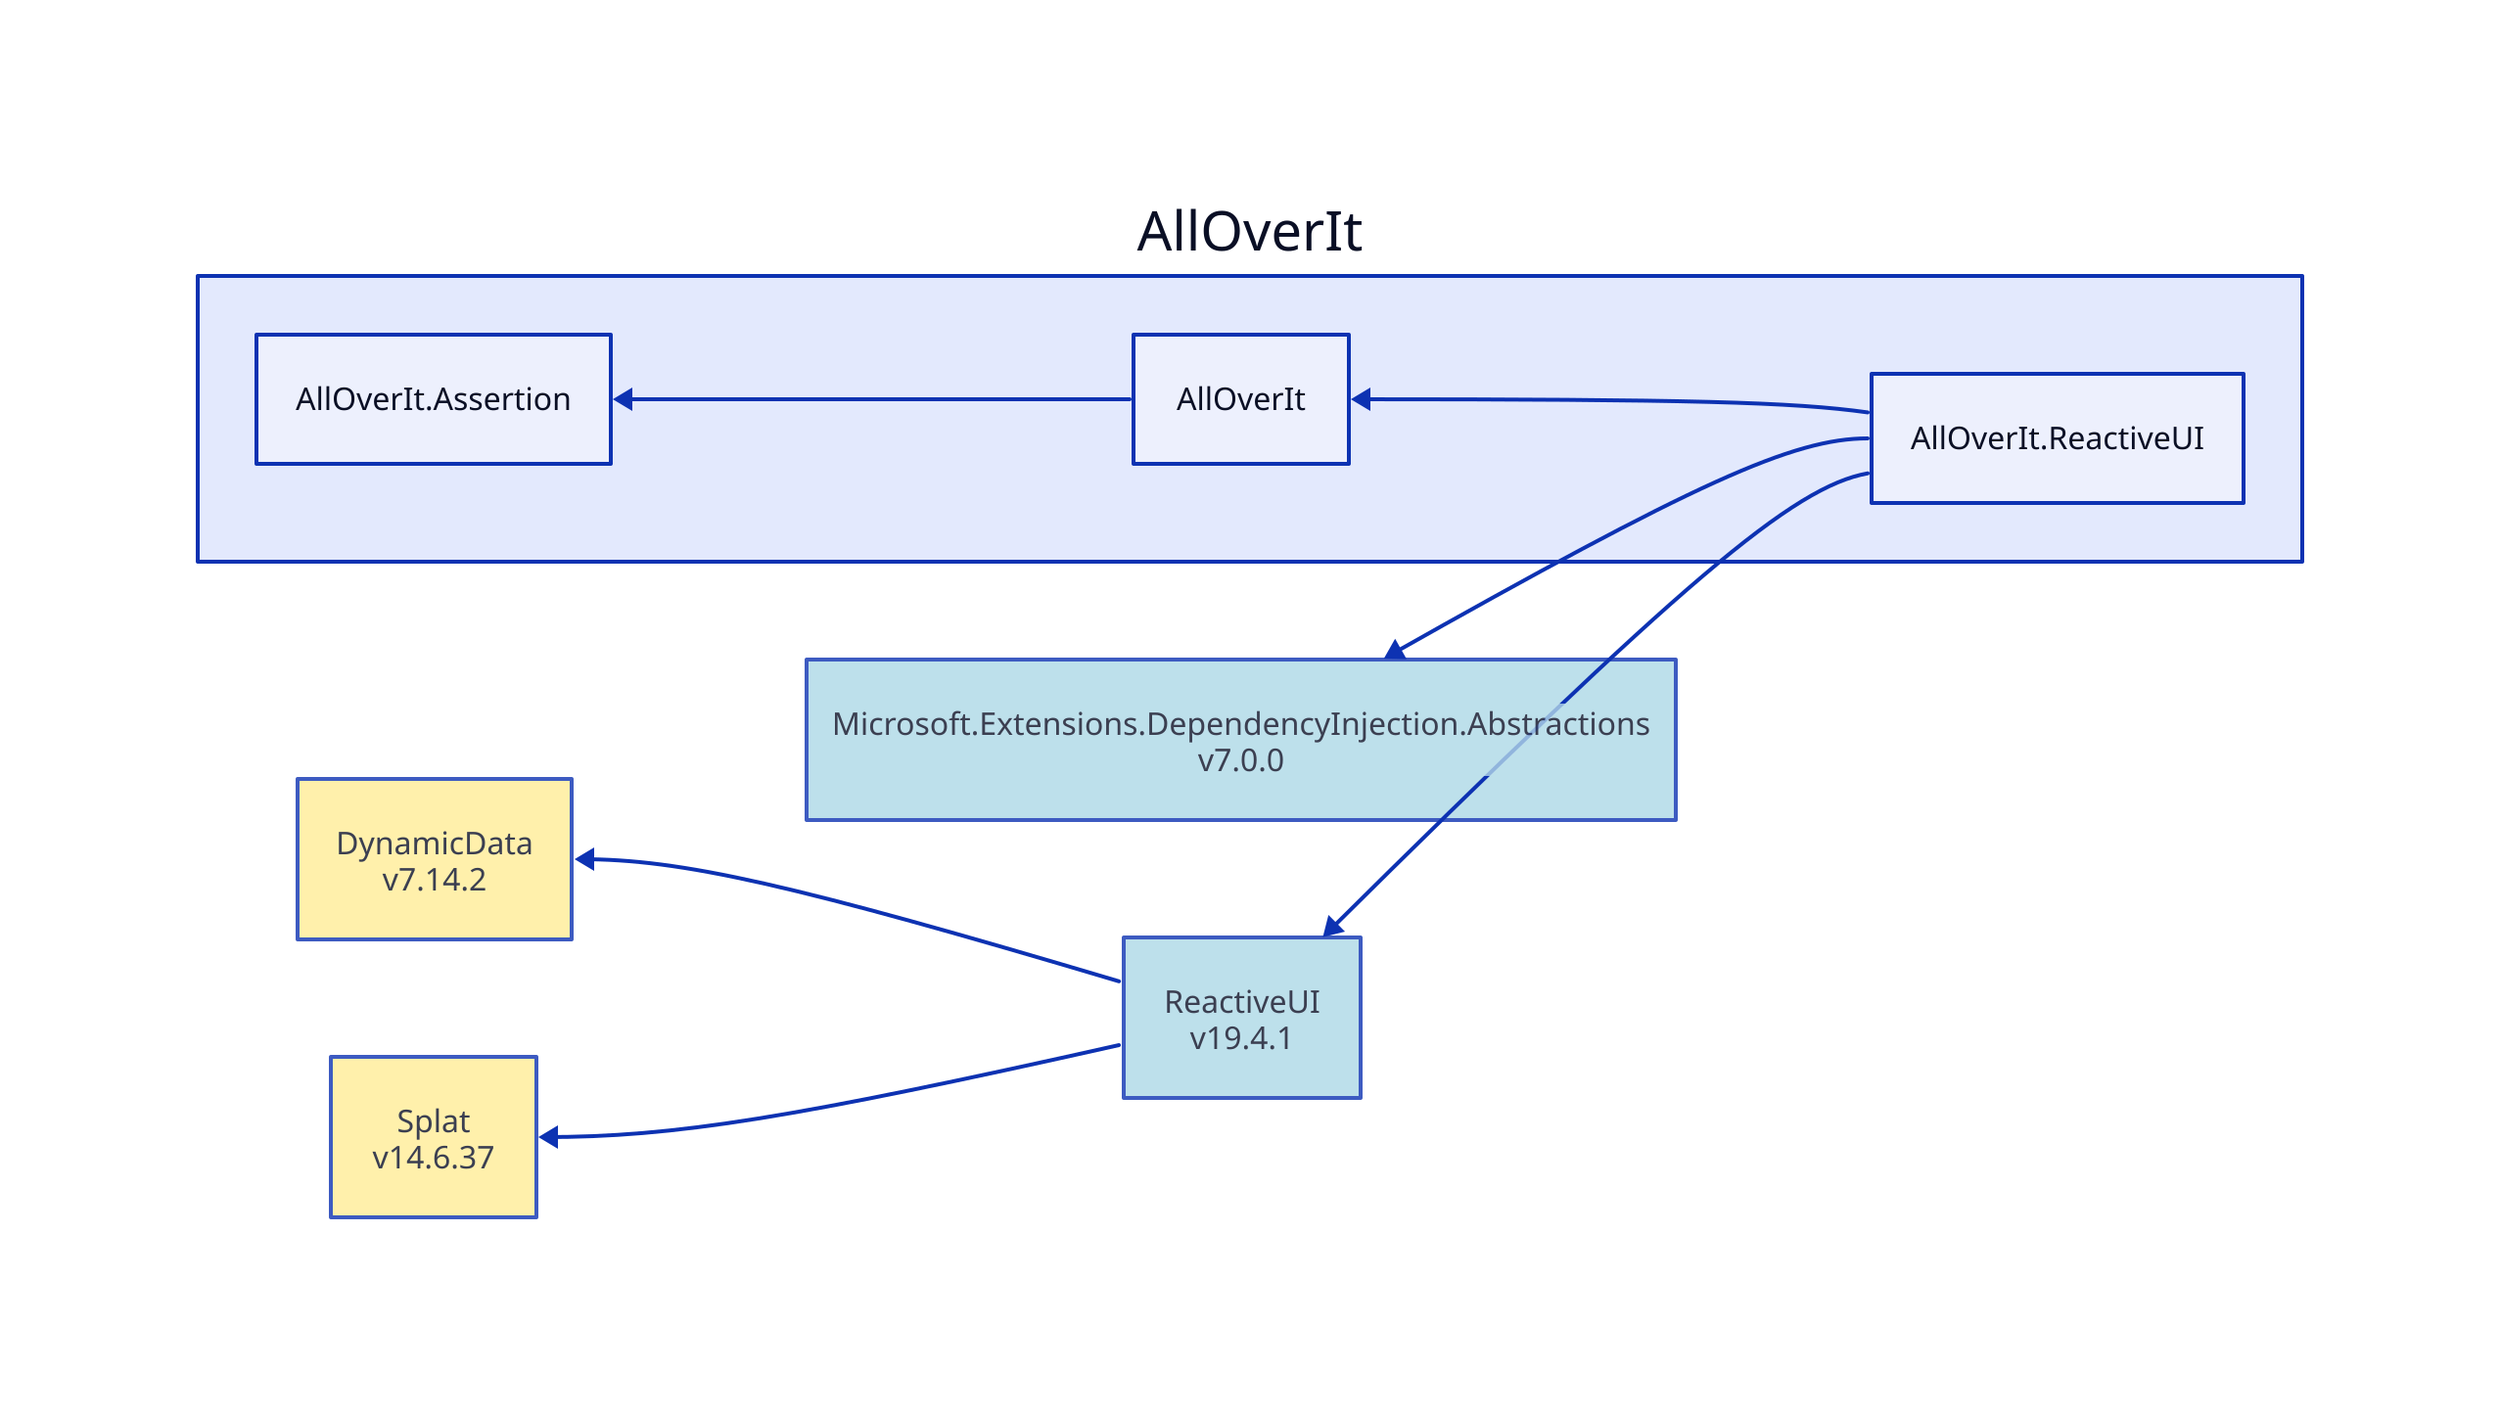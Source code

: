 direction: left

aoi: AllOverIt
aoi.alloverit-reactiveui: AllOverIt.ReactiveUI
microsoft-extensions-dependencyinjection-abstractions_7-0-0: Microsoft.Extensions.DependencyInjection.Abstractions\nv7.0.0
microsoft-extensions-dependencyinjection-abstractions_7-0-0.style.fill: "#ADD8E6"
microsoft-extensions-dependencyinjection-abstractions_7-0-0.style.opacity: 0.8
microsoft-extensions-dependencyinjection-abstractions_7-0-0 <- aoi.alloverit-reactiveui
reactiveui_19-4-1: ReactiveUI\nv19.4.1
reactiveui_19-4-1.style.fill: "#ADD8E6"
reactiveui_19-4-1.style.opacity: 0.8
dynamicdata_7-14-2: DynamicData\nv7.14.2
dynamicdata_7-14-2.style.fill: "#FFEC96"
dynamicdata_7-14-2.style.opacity: 0.8
dynamicdata_7-14-2 <- reactiveui_19-4-1
splat_14-6-37: Splat\nv14.6.37
splat_14-6-37.style.fill: "#FFEC96"
splat_14-6-37.style.opacity: 0.8
splat_14-6-37 <- reactiveui_19-4-1
reactiveui_19-4-1 <- aoi.alloverit-reactiveui
aoi.alloverit: AllOverIt
aoi.alloverit-assertion: AllOverIt.Assertion
aoi.alloverit-assertion <- aoi.alloverit
aoi.alloverit <- aoi.alloverit-reactiveui
